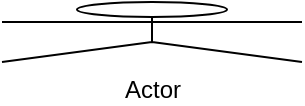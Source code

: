 <mxfile version="21.2.0" type="github">
  <diagram name="Page-1" id="QdUkj8Ur5288xrF31si3">
    <mxGraphModel dx="794" dy="804" grid="1" gridSize="10" guides="1" tooltips="1" connect="1" arrows="1" fold="1" page="1" pageScale="1" pageWidth="850" pageHeight="1100" math="0" shadow="0">
      <root>
        <mxCell id="0" />
        <mxCell id="1" parent="0" />
        <mxCell id="9MLVyYeETURs7M_sEOvT-1" value="Actor" style="shape=umlActor;verticalLabelPosition=bottom;verticalAlign=top;html=1;outlineConnect=0;" vertex="1" parent="1">
          <mxGeometry x="240" y="380" width="150" height="30" as="geometry" />
        </mxCell>
      </root>
    </mxGraphModel>
  </diagram>
</mxfile>
